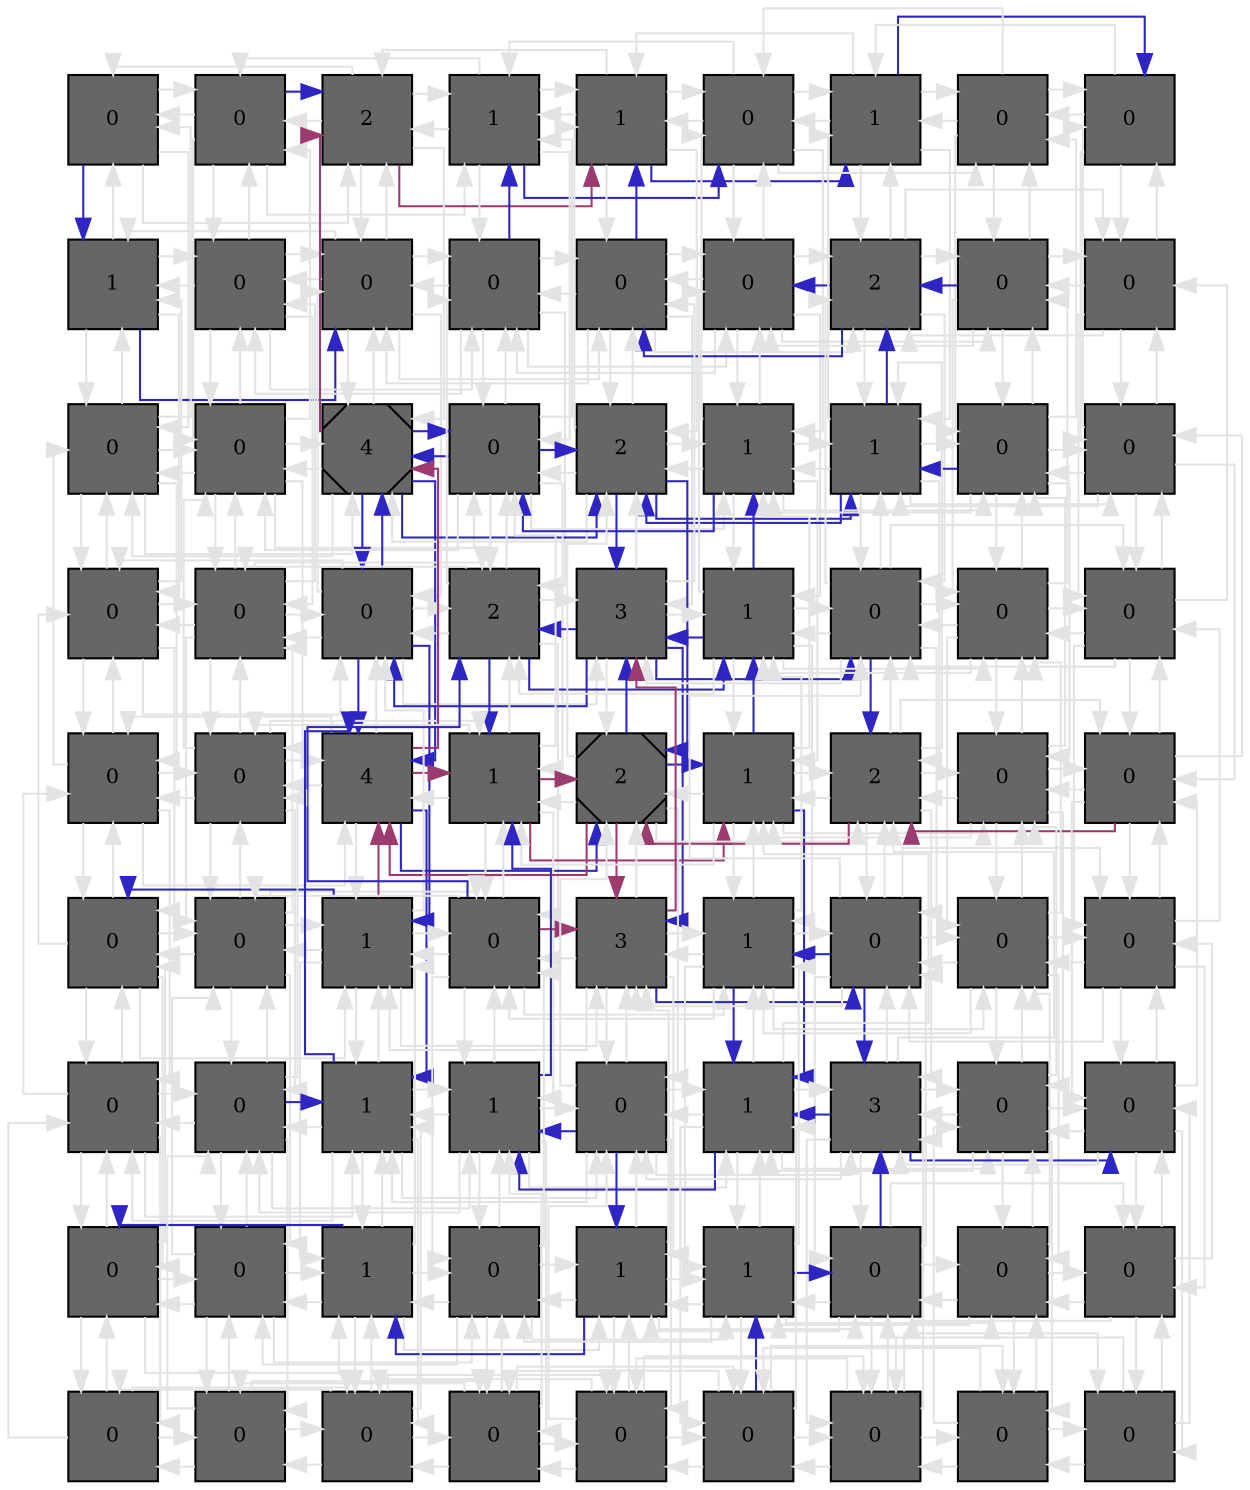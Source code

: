 digraph layout  {
rankdir=TB;
splines=ortho;
node [fixedsize=false, style=filled, width="0.6"];
edge [constraint=false];
0 [fillcolor="#666666", fontsize=10, label=0, shape=square, tooltip="name:  TGFbR ,\nin_degree: 4,\nout_degree: 4"];
1 [fillcolor="#666666", fontsize=10, label=0, shape=square, tooltip="name:  IRAK ,\nin_degree: 5,\nout_degree: 5"];
2 [fillcolor="#666666", fontsize=10, label=2, shape=square, tooltip="name:  TGFb ,\nin_degree: 6,\nout_degree: 6"];
3 [fillcolor="#666666", fontsize=10, label=1, shape=square, tooltip="name:  STAT4 ,\nin_degree: 6,\nout_degree: 6"];
4 [fillcolor="#666666", fontsize=10, label=1, shape=square, tooltip="name:  IFNg ,\nin_degree: 6,\nout_degree: 6"];
5 [fillcolor="#666666", fontsize=10, label=0, shape=square, tooltip="name:  IL12R ,\nin_degree: 6,\nout_degree: 6"];
6 [fillcolor="#666666", fontsize=10, label=1, shape=square, tooltip="name:  Prf1 ,\nin_degree: 6,\nout_degree: 6"];
7 [fillcolor="#666666", fontsize=10, label=0, shape=square, tooltip="name:  IL12 ,\nin_degree: 5,\nout_degree: 5"];
8 [fillcolor="#666666", fontsize=10, label=0, shape=square, tooltip="name:  IFNgR ,\nin_degree: 4,\nout_degree: 4"];
9 [fillcolor="#666666", fontsize=10, label=1, shape=square, tooltip="name:  IL18 ,\nin_degree: 5,\nout_degree: 5"];
10 [fillcolor="#666666", fontsize=10, label=0, shape=square, tooltip="name:  IL18R ,\nin_degree: 6,\nout_degree: 6"];
11 [fillcolor="#666666", fontsize=10, label=0, shape=square, tooltip="name:  SMAD2 ,\nin_degree: 7,\nout_degree: 7"];
12 [fillcolor="#666666", fontsize=10, label=0, shape=square, tooltip="name:  STAT6 ,\nin_degree: 7,\nout_degree: 7"];
13 [fillcolor="#666666", fontsize=10, label=0, shape=square, tooltip="name:  EOMES ,\nin_degree: 7,\nout_degree: 7"];
14 [fillcolor="#666666", fontsize=10, label=0, shape=square, tooltip="name:  IL4R ,\nin_degree: 7,\nout_degree: 7"];
15 [fillcolor="#666666", fontsize=10, label=2, shape=square, tooltip="name:  Gzmb ,\nin_degree: 7,\nout_degree: 7"];
16 [fillcolor="#666666", fontsize=10, label=0, shape=square, tooltip="name:  IL27R ,\nin_degree: 6,\nout_degree: 6"];
17 [fillcolor="#666666", fontsize=10, label=0, shape=square, tooltip="name:  IL27 ,\nin_degree: 5,\nout_degree: 5"];
18 [fillcolor="#666666", fontsize=10, label=0, shape=square, tooltip="name:  SMAD3 ,\nin_degree: 6,\nout_degree: 6"];
19 [fillcolor="#666666", fontsize=10, label=0, shape=square, tooltip="name:  IL10 ,\nin_degree: 7,\nout_degree: 7"];
20 [fillcolor="#666666", fontsize=10, label=4, shape=Msquare, tooltip="name:  Foxp3 ,\nin_degree: 8,\nout_degree: 8"];
21 [fillcolor="#666666", fontsize=10, label=0, shape=square, tooltip="name:  GATA3 ,\nin_degree: 8,\nout_degree: 8"];
22 [fillcolor="#666666", fontsize=10, label=2, shape=square, tooltip="name:  Tbet ,\nin_degree: 8,\nout_degree: 8"];
23 [fillcolor="#666666", fontsize=10, label=1, shape=square, tooltip="name:  SOCS1 ,\nin_degree: 8,\nout_degree: 8"];
24 [fillcolor="#666666", fontsize=10, label=1, shape=square, tooltip="name:  IL4 ,\nin_degree: 8,\nout_degree: 8"];
25 [fillcolor="#666666", fontsize=10, label=0, shape=square, tooltip="name:  STAT1 ,\nin_degree: 7,\nout_degree: 7"];
26 [fillcolor="#666666", fontsize=10, label=0, shape=square, tooltip="name:  JAK1 ,\nin_degree: 6,\nout_degree: 6"];
27 [fillcolor="#666666", fontsize=10, label=0, shape=square, tooltip="name:  IL17 ,\nin_degree: 6,\nout_degree: 6"];
28 [fillcolor="#666666", fontsize=10, label=0, shape=square, tooltip="name:  IL6 ,\nin_degree: 7,\nout_degree: 7"];
29 [fillcolor="#666666", fontsize=10, label=0, shape=square, tooltip="name:  RORgt ,\nin_degree: 8,\nout_degree: 8"];
30 [fillcolor="#666666", fontsize=10, label=2, shape=square, tooltip="name:  HEB ,\nin_degree: 8,\nout_degree: 8"];
31 [fillcolor="#666666", fontsize=10, label=3, shape=square, tooltip="name:  Runx3 ,\nin_degree: 8,\nout_degree: 8"];
32 [fillcolor="#666666", fontsize=10, label=1, shape=square, tooltip="name:  TCF1 ,\nin_degree: 8,\nout_degree: 8"];
33 [fillcolor="#666666", fontsize=10, label=0, shape=square, tooltip="name:  CD4 ,\nin_degree: 8,\nout_degree: 8"];
34 [fillcolor="#666666", fontsize=10, label=0, shape=square, tooltip="name:  IFNbR ,\nin_degree: 7,\nout_degree: 7"];
35 [fillcolor="#666666", fontsize=10, label=0, shape=square, tooltip="name:  IFNb ,\nin_degree: 6,\nout_degree: 6"];
36 [fillcolor="#666666", fontsize=10, label=0, shape=square, tooltip="name:  AKT ,\nin_degree: 6,\nout_degree: 6"];
37 [fillcolor="#666666", fontsize=10, label=0, shape=square, tooltip="name:  IL10R ,\nin_degree: 7,\nout_degree: 7"];
38 [fillcolor="#666666", fontsize=10, label=4, shape=square, tooltip="name:  STAT3 ,\nin_degree: 8,\nout_degree: 8"];
39 [fillcolor="#666666", fontsize=10, label=1, shape=square, tooltip="name:  Runx1 ,\nin_degree: 8,\nout_degree: 8"];
40 [fillcolor="#666666", fontsize=10, label=2, shape=Msquare, tooltip="name:  ThPOK ,\nin_degree: 8,\nout_degree: 8"];
41 [fillcolor="#666666", fontsize=10, label=1, shape=square, tooltip="name:  STAT5 ,\nin_degree: 8,\nout_degree: 8"];
42 [fillcolor="#666666", fontsize=10, label=2, shape=square, tooltip="name:  XBP1 ,\nin_degree: 8,\nout_degree: 8"];
43 [fillcolor="#666666", fontsize=10, label=0, shape=square, tooltip="name:  IL2R ,\nin_degree: 7,\nout_degree: 7"];
44 [fillcolor="#666666", fontsize=10, label=0, shape=square, tooltip="name:  IL21R ,\nin_degree: 6,\nout_degree: 6"];
45 [fillcolor="#666666", fontsize=10, label=0, shape=square, tooltip="name:  TNFa ,\nin_degree: 6,\nout_degree: 6"];
46 [fillcolor="#666666", fontsize=10, label=0, shape=square, tooltip="name:  IL6R ,\nin_degree: 7,\nout_degree: 7"];
47 [fillcolor="#666666", fontsize=10, label=1, shape=square, tooltip="name:  JAK3 ,\nin_degree: 8,\nout_degree: 8"];
48 [fillcolor="#666666", fontsize=10, label=0, shape=square, tooltip="name:  Notch1 ,\nin_degree: 8,\nout_degree: 8"];
49 [fillcolor="#666666", fontsize=10, label=3, shape=square, tooltip="name:  CD8 ,\nin_degree: 8,\nout_degree: 8"];
50 [fillcolor="#666666", fontsize=10, label=1, shape=square, tooltip="name:  Bcl11b ,\nin_degree: 8,\nout_degree: 8"];
51 [fillcolor="#666666", fontsize=10, label=0, shape=square, tooltip="name:  Ebf1 ,\nin_degree: 8,\nout_degree: 8"];
52 [fillcolor="#666666", fontsize=10, label=0, shape=square, tooltip="name:  IL2 ,\nin_degree: 7,\nout_degree: 7"];
53 [fillcolor="#666666", fontsize=10, label=0, shape=square, tooltip="name:  IL21 ,\nin_degree: 6,\nout_degree: 6"];
54 [fillcolor="#666666", fontsize=10, label=0, shape=square, tooltip="name:  TNFR2 ,\nin_degree: 6,\nout_degree: 6"];
55 [fillcolor="#666666", fontsize=10, label=0, shape=square, tooltip="name:  IL23R ,\nin_degree: 7,\nout_degree: 7"];
56 [fillcolor="#666666", fontsize=10, label=1, shape=square, tooltip="name:  FR4 ,\nin_degree: 8,\nout_degree: 8"];
57 [fillcolor="#666666", fontsize=10, label=1, shape=square, tooltip="name:  Bcl2 ,\nin_degree: 8,\nout_degree: 8"];
58 [fillcolor="#666666", fontsize=10, label=0, shape=square, tooltip="name:  TCR ,\nin_degree: 8,\nout_degree: 8"];
59 [fillcolor="#666666", fontsize=10, label=1, shape=square, tooltip="name:  Pax5 ,\nin_degree: 8,\nout_degree: 8"];
60 [fillcolor="#666666", fontsize=10, label=3, shape=square, tooltip="name:  Blimp1 ,\nin_degree: 8,\nout_degree: 8"];
61 [fillcolor="#666666", fontsize=10, label=0, shape=square, tooltip="name:  Bach2 ,\nin_degree: 7,\nout_degree: 7"];
62 [fillcolor="#666666", fontsize=10, label=0, shape=square, tooltip="name:  Bcl6 ,\nin_degree: 6,\nout_degree: 6"];
63 [fillcolor="#666666", fontsize=10, label=0, shape=square, tooltip="name:  Ikaros ,\nin_degree: 5,\nout_degree: 5"];
64 [fillcolor="#666666", fontsize=10, label=0, shape=square, tooltip="name:  IL7 ,\nin_degree: 6,\nout_degree: 6"];
65 [fillcolor="#666666", fontsize=10, label=1, shape=square, tooltip="name:  IL7R ,\nin_degree: 7,\nout_degree: 7"];
66 [fillcolor="#666666", fontsize=10, label=0, shape=square, tooltip="name:  Dll1 ,\nin_degree: 7,\nout_degree: 7"];
67 [fillcolor="#666666", fontsize=10, label=1, shape=square, tooltip="name:  PU1 ,\nin_degree: 7,\nout_degree: 7"];
68 [fillcolor="#666666", fontsize=10, label=1, shape=square, tooltip="name:  CD19 ,\nin_degree: 7,\nout_degree: 7"];
69 [fillcolor="#666666", fontsize=10, label=0, shape=square, tooltip="name:  Irf4 ,\nin_degree: 7,\nout_degree: 7"];
70 [fillcolor="#666666", fontsize=10, label=0, shape=square, tooltip="name:  Helios ,\nin_degree: 6,\nout_degree: 6"];
71 [fillcolor="#666666", fontsize=10, label=0, shape=square, tooltip="name:  NFkB ,\nin_degree: 5,\nout_degree: 5"];
72 [fillcolor="#666666", fontsize=10, label=0, shape=square, tooltip="name:  Gfi1 ,\nin_degree: 4,\nout_degree: 4"];
73 [fillcolor="#666666", fontsize=10, label=0, shape=square, tooltip="name:  IL23 ,\nin_degree: 5,\nout_degree: 5"];
74 [fillcolor="#666666", fontsize=10, label=0, shape=square, tooltip="name:  B9 ,\nin_degree: 6,\nout_degree: 6"];
75 [fillcolor="#666666", fontsize=10, label=0, shape=square, tooltip="name:  Hoxa9 ,\nin_degree: 6,\nout_degree: 6"];
76 [fillcolor="#666666", fontsize=10, label=0, shape=square, tooltip="name:  NFAT ,\nin_degree: 6,\nout_degree: 6"];
77 [fillcolor="#666666", fontsize=10, label=0, shape=square, tooltip="name:  Flt3 ,\nin_degree: 6,\nout_degree: 6"];
78 [fillcolor="#666666", fontsize=10, label=0, shape=square, tooltip="name:  Flt3L ,\nin_degree: 6,\nout_degree: 6"];
79 [fillcolor="#666666", fontsize=10, label=0, shape=square, tooltip="name:  ERK ,\nin_degree: 5,\nout_degree: 5"];
80 [fillcolor="#666666", fontsize=10, label=0, shape=square, tooltip="name:  BCR ,\nin_degree: 4,\nout_degree: 4"];
0 -> 1  [color=grey89, style="penwidth(0.1)", tooltip=" ", weight=1];
0 -> 9  [color="#2E26C3", style="penwidth(0.1)", tooltip="0( TGFbR ) to 11( SMAD2 )", weight=1];
0 -> 18  [color=grey89, style="penwidth(0.1)", tooltip=" ", weight=1];
0 -> 2  [color=grey89, style="penwidth(0.1)", tooltip=" ", weight=1];
1 -> 0  [color=grey89, style="penwidth(0.1)", tooltip=" ", weight=1];
1 -> 2  [color="#2E26C3", style="penwidth(0.1)", tooltip="1( IRAK ) to 4( IFNg )", weight=1];
1 -> 10  [color=grey89, style="penwidth(0.1)", tooltip=" ", weight=1];
1 -> 19  [color=grey89, style="penwidth(0.1)", tooltip=" ", weight=1];
1 -> 3  [color=grey89, style="penwidth(0.1)", tooltip=" ", weight=1];
2 -> 1  [color=grey89, style="penwidth(0.1)", tooltip=" ", weight=1];
2 -> 3  [color=grey89, style="penwidth(0.1)", tooltip=" ", weight=1];
2 -> 11  [color=grey89, style="penwidth(0.1)", tooltip=" ", weight=1];
2 -> 20  [color=grey89, style="penwidth(0.1)", tooltip=" ", weight=1];
2 -> 4  [color="#9C3B70", style="penwidth(0.1)", tooltip="38( STAT3 ) to 4( IFNg )", weight=1];
2 -> 0  [color=grey89, style="penwidth(0.1)", tooltip=" ", weight=1];
3 -> 2  [color=grey89, style="penwidth(0.1)", tooltip=" ", weight=1];
3 -> 4  [color=grey89, style="penwidth(0.1)", tooltip=" ", weight=1];
3 -> 12  [color=grey89, style="penwidth(0.1)", tooltip=" ", weight=1];
3 -> 21  [color=grey89, style="penwidth(0.1)", tooltip=" ", weight=1];
3 -> 5  [color="#2E26C3", style="penwidth(0.1)", tooltip="12( STAT6 ) to 5( IL12R )", weight=1];
3 -> 1  [color=grey89, style="penwidth(0.1)", tooltip=" ", weight=1];
4 -> 3  [color=grey89, style="penwidth(0.1)", tooltip=" ", weight=1];
4 -> 5  [color=grey89, style="penwidth(0.1)", tooltip=" ", weight=1];
4 -> 13  [color=grey89, style="penwidth(0.1)", tooltip=" ", weight=1];
4 -> 22  [color=grey89, style="penwidth(0.1)", tooltip=" ", weight=1];
4 -> 6  [color="#2E26C3", style="penwidth(0.1)", tooltip="4( IFNg ) to 8( IFNgR )", weight=1];
4 -> 2  [color=grey89, style="penwidth(0.1)", tooltip=" ", weight=1];
5 -> 4  [color=grey89, style="penwidth(0.1)", tooltip=" ", weight=1];
5 -> 6  [color=grey89, style="penwidth(0.1)", tooltip=" ", weight=1];
5 -> 14  [color=grey89, style="penwidth(0.1)", tooltip=" ", weight=1];
5 -> 23  [color=grey89, style="penwidth(0.1)", tooltip=" ", weight=1];
5 -> 7  [color=grey89, style="penwidth(0.1)", tooltip=" ", weight=1];
5 -> 3  [color=grey89, style="penwidth(0.1)", tooltip=" ", weight=1];
6 -> 5  [color=grey89, style="penwidth(0.1)", tooltip=" ", weight=1];
6 -> 7  [color=grey89, style="penwidth(0.1)", tooltip=" ", weight=1];
6 -> 15  [color=grey89, style="penwidth(0.1)", tooltip=" ", weight=1];
6 -> 24  [color=grey89, style="penwidth(0.1)", tooltip=" ", weight=1];
6 -> 8  [color="#2E26C3", style="penwidth(0.1)", tooltip="4( IFNg ) to 8( IFNgR )", weight=1];
6 -> 4  [color=grey89, style="penwidth(0.1)", tooltip=" ", weight=1];
7 -> 6  [color=grey89, style="penwidth(0.1)", tooltip=" ", weight=1];
7 -> 8  [color=grey89, style="penwidth(0.1)", tooltip=" ", weight=1];
7 -> 16  [color=grey89, style="penwidth(0.1)", tooltip=" ", weight=1];
7 -> 25  [color=grey89, style="penwidth(0.1)", tooltip=" ", weight=1];
7 -> 5  [color=grey89, style="penwidth(0.1)", tooltip=" ", weight=1];
8 -> 7  [color=grey89, style="penwidth(0.1)", tooltip=" ", weight=1];
8 -> 17  [color=grey89, style="penwidth(0.1)", tooltip=" ", weight=1];
8 -> 26  [color=grey89, style="penwidth(0.1)", tooltip=" ", weight=1];
8 -> 6  [color=grey89, style="penwidth(0.1)", tooltip=" ", weight=1];
9 -> 0  [color=grey89, style="penwidth(0.1)", tooltip=" ", weight=1];
9 -> 10  [color=grey89, style="penwidth(0.1)", tooltip=" ", weight=1];
9 -> 18  [color=grey89, style="penwidth(0.1)", tooltip=" ", weight=1];
9 -> 27  [color=grey89, style="penwidth(0.1)", tooltip=" ", weight=1];
9 -> 11  [color="#2E26C3", style="penwidth(0.1)", tooltip="0( TGFbR ) to 11( SMAD2 )", weight=1];
10 -> 1  [color=grey89, style="penwidth(0.1)", tooltip=" ", weight=1];
10 -> 9  [color=grey89, style="penwidth(0.1)", tooltip=" ", weight=1];
10 -> 11  [color=grey89, style="penwidth(0.1)", tooltip=" ", weight=1];
10 -> 19  [color=grey89, style="penwidth(0.1)", tooltip=" ", weight=1];
10 -> 28  [color=grey89, style="penwidth(0.1)", tooltip=" ", weight=1];
10 -> 12  [color=grey89, style="penwidth(0.1)", tooltip=" ", weight=1];
11 -> 2  [color=grey89, style="penwidth(0.1)", tooltip=" ", weight=1];
11 -> 10  [color=grey89, style="penwidth(0.1)", tooltip=" ", weight=1];
11 -> 12  [color=grey89, style="penwidth(0.1)", tooltip=" ", weight=1];
11 -> 20  [color=grey89, style="penwidth(0.1)", tooltip=" ", weight=1];
11 -> 29  [color=grey89, style="penwidth(0.1)", tooltip=" ", weight=1];
11 -> 13  [color=grey89, style="penwidth(0.1)", tooltip=" ", weight=1];
11 -> 9  [color=grey89, style="penwidth(0.1)", tooltip=" ", weight=1];
12 -> 3  [color="#2E26C3", style="penwidth(0.1)", tooltip="12( STAT6 ) to 5( IL12R )", weight=1];
12 -> 11  [color=grey89, style="penwidth(0.1)", tooltip=" ", weight=1];
12 -> 13  [color=grey89, style="penwidth(0.1)", tooltip=" ", weight=1];
12 -> 21  [color=grey89, style="penwidth(0.1)", tooltip=" ", weight=1];
12 -> 30  [color=grey89, style="penwidth(0.1)", tooltip=" ", weight=1];
12 -> 14  [color=grey89, style="penwidth(0.1)", tooltip=" ", weight=1];
12 -> 10  [color=grey89, style="penwidth(0.1)", tooltip=" ", weight=1];
13 -> 4  [color="#2E26C3", style="penwidth(0.1)", tooltip="13( EOMES ) to 6( Prf1 )", weight=1];
13 -> 12  [color=grey89, style="penwidth(0.1)", tooltip=" ", weight=1];
13 -> 14  [color=grey89, style="penwidth(0.1)", tooltip=" ", weight=1];
13 -> 22  [color=grey89, style="penwidth(0.1)", tooltip=" ", weight=1];
13 -> 31  [color=grey89, style="penwidth(0.1)", tooltip=" ", weight=1];
13 -> 15  [color=grey89, style="penwidth(0.1)", tooltip=" ", weight=1];
13 -> 11  [color=grey89, style="penwidth(0.1)", tooltip=" ", weight=1];
14 -> 5  [color=grey89, style="penwidth(0.1)", tooltip=" ", weight=1];
14 -> 13  [color=grey89, style="penwidth(0.1)", tooltip=" ", weight=1];
14 -> 15  [color=grey89, style="penwidth(0.1)", tooltip=" ", weight=1];
14 -> 23  [color=grey89, style="penwidth(0.1)", tooltip=" ", weight=1];
14 -> 32  [color=grey89, style="penwidth(0.1)", tooltip=" ", weight=1];
14 -> 16  [color=grey89, style="penwidth(0.1)", tooltip=" ", weight=1];
14 -> 12  [color=grey89, style="penwidth(0.1)", tooltip=" ", weight=1];
15 -> 6  [color=grey89, style="penwidth(0.1)", tooltip=" ", weight=1];
15 -> 14  [color="#2E26C3", style="penwidth(0.1)", tooltip="24( IL4 ) to 14( IL4R )", weight=1];
15 -> 16  [color=grey89, style="penwidth(0.1)", tooltip=" ", weight=1];
15 -> 24  [color=grey89, style="penwidth(0.1)", tooltip=" ", weight=1];
15 -> 33  [color=grey89, style="penwidth(0.1)", tooltip=" ", weight=1];
15 -> 17  [color=grey89, style="penwidth(0.1)", tooltip=" ", weight=1];
15 -> 13  [color="#2E26C3", style="penwidth(0.1)", tooltip="16( IL27R ) to 13( EOMES )", weight=1];
16 -> 7  [color=grey89, style="penwidth(0.1)", tooltip=" ", weight=1];
16 -> 15  [color="#2E26C3", style="penwidth(0.1)", tooltip="16( IL27R ) to 13( EOMES )", weight=1];
16 -> 17  [color=grey89, style="penwidth(0.1)", tooltip=" ", weight=1];
16 -> 25  [color=grey89, style="penwidth(0.1)", tooltip=" ", weight=1];
16 -> 34  [color=grey89, style="penwidth(0.1)", tooltip=" ", weight=1];
16 -> 14  [color=grey89, style="penwidth(0.1)", tooltip=" ", weight=1];
17 -> 8  [color=grey89, style="penwidth(0.1)", tooltip=" ", weight=1];
17 -> 16  [color=grey89, style="penwidth(0.1)", tooltip=" ", weight=1];
17 -> 26  [color=grey89, style="penwidth(0.1)", tooltip=" ", weight=1];
17 -> 35  [color=grey89, style="penwidth(0.1)", tooltip=" ", weight=1];
17 -> 15  [color=grey89, style="penwidth(0.1)", tooltip=" ", weight=1];
18 -> 9  [color=grey89, style="penwidth(0.1)", tooltip=" ", weight=1];
18 -> 19  [color=grey89, style="penwidth(0.1)", tooltip=" ", weight=1];
18 -> 27  [color=grey89, style="penwidth(0.1)", tooltip=" ", weight=1];
18 -> 36  [color=grey89, style="penwidth(0.1)", tooltip=" ", weight=1];
18 -> 0  [color=grey89, style="penwidth(0.1)", tooltip=" ", weight=1];
18 -> 20  [color=grey89, style="penwidth(0.1)", tooltip=" ", weight=1];
19 -> 10  [color=grey89, style="penwidth(0.1)", tooltip=" ", weight=1];
19 -> 18  [color=grey89, style="penwidth(0.1)", tooltip=" ", weight=1];
19 -> 20  [color=grey89, style="penwidth(0.1)", tooltip=" ", weight=1];
19 -> 28  [color=grey89, style="penwidth(0.1)", tooltip=" ", weight=1];
19 -> 37  [color=grey89, style="penwidth(0.1)", tooltip=" ", weight=1];
19 -> 1  [color=grey89, style="penwidth(0.1)", tooltip=" ", weight=1];
19 -> 21  [color=grey89, style="penwidth(0.1)", tooltip=" ", weight=1];
20 -> 11  [color=grey89, style="penwidth(0.1)", tooltip=" ", weight=1];
20 -> 19  [color=grey89, style="penwidth(0.1)", tooltip=" ", weight=1];
20 -> 21  [color="#2E26C3", style="penwidth(0.1)", tooltip="29( RORgt ) to 21( GATA3 )", weight=1];
20 -> 29  [color="#2E26C3", style="penwidth(0.1)", tooltip="21( GATA3 ) to 29( RORgt )", weight=1];
20 -> 38  [color="#2E26C3", style="penwidth(0.1)", tooltip="20( Foxp3 ) to 40( ThPOK )", weight=1];
20 -> 2  [color="#9C3B70", style="penwidth(0.1)", tooltip="38( STAT3 ) to 4( IFNg )", weight=1];
20 -> 22  [color="#2E26C3", style="penwidth(0.1)", tooltip="29( RORgt ) to 22( Tbet )", weight=1];
20 -> 18  [color=grey89, style="penwidth(0.1)", tooltip=" ", weight=1];
21 -> 12  [color=grey89, style="penwidth(0.1)", tooltip=" ", weight=1];
21 -> 20  [color="#2E26C3", style="penwidth(0.1)", tooltip="21( GATA3 ) to 29( RORgt )", weight=1];
21 -> 22  [color="#2E26C3", style="penwidth(0.1)", tooltip="21( GATA3 ) to 40( ThPOK )", weight=1];
21 -> 30  [color=grey89, style="penwidth(0.1)", tooltip=" ", weight=1];
21 -> 39  [color=grey89, style="penwidth(0.1)", tooltip=" ", weight=1];
21 -> 3  [color=grey89, style="penwidth(0.1)", tooltip=" ", weight=1];
21 -> 23  [color=grey89, style="penwidth(0.1)", tooltip=" ", weight=1];
21 -> 19  [color=grey89, style="penwidth(0.1)", tooltip=" ", weight=1];
22 -> 13  [color=grey89, style="penwidth(0.1)", tooltip=" ", weight=1];
22 -> 21  [color=grey89, style="penwidth(0.1)", tooltip=" ", weight=1];
22 -> 23  [color=grey89, style="penwidth(0.1)", tooltip=" ", weight=1];
22 -> 31  [color="#2E26C3", style="penwidth(0.1)", tooltip="22( Tbet ) to 29( RORgt )", weight=1];
22 -> 40  [color="#2E26C3", style="penwidth(0.1)", tooltip="21( GATA3 ) to 40( ThPOK )", weight=1];
22 -> 4  [color=grey89, style="penwidth(0.1)", tooltip=" ", weight=1];
22 -> 24  [color="#2E26C3", style="penwidth(0.1)", tooltip="21( GATA3 ) to 24( IL4 )", weight=1];
22 -> 20  [color=grey89, style="penwidth(0.1)", tooltip=" ", weight=1];
23 -> 14  [color=grey89, style="penwidth(0.1)", tooltip=" ", weight=1];
23 -> 22  [color=grey89, style="penwidth(0.1)", tooltip=" ", weight=1];
23 -> 24  [color=grey89, style="penwidth(0.1)", tooltip=" ", weight=1];
23 -> 32  [color=grey89, style="penwidth(0.1)", tooltip=" ", weight=1];
23 -> 41  [color=grey89, style="penwidth(0.1)", tooltip=" ", weight=1];
23 -> 5  [color=grey89, style="penwidth(0.1)", tooltip=" ", weight=1];
23 -> 25  [color=grey89, style="penwidth(0.1)", tooltip=" ", weight=1];
23 -> 21  [color="#2E26C3", style="penwidth(0.1)", tooltip="32( TCF1 ) to 21( GATA3 )", weight=1];
24 -> 15  [color="#2E26C3", style="penwidth(0.1)", tooltip="24( IL4 ) to 14( IL4R )", weight=1];
24 -> 23  [color=grey89, style="penwidth(0.1)", tooltip=" ", weight=1];
24 -> 25  [color=grey89, style="penwidth(0.1)", tooltip=" ", weight=1];
24 -> 33  [color=grey89, style="penwidth(0.1)", tooltip=" ", weight=1];
24 -> 42  [color=grey89, style="penwidth(0.1)", tooltip=" ", weight=1];
24 -> 6  [color=grey89, style="penwidth(0.1)", tooltip=" ", weight=1];
24 -> 26  [color=grey89, style="penwidth(0.1)", tooltip=" ", weight=1];
24 -> 22  [color="#2E26C3", style="penwidth(0.1)", tooltip="25( STAT1 ) to 22( Tbet )", weight=1];
25 -> 16  [color=grey89, style="penwidth(0.1)", tooltip=" ", weight=1];
25 -> 24  [color="#2E26C3", style="penwidth(0.1)", tooltip="25( STAT1 ) to 22( Tbet )", weight=1];
25 -> 26  [color=grey89, style="penwidth(0.1)", tooltip=" ", weight=1];
25 -> 34  [color=grey89, style="penwidth(0.1)", tooltip=" ", weight=1];
25 -> 43  [color=grey89, style="penwidth(0.1)", tooltip=" ", weight=1];
25 -> 7  [color=grey89, style="penwidth(0.1)", tooltip=" ", weight=1];
25 -> 23  [color=grey89, style="penwidth(0.1)", tooltip=" ", weight=1];
26 -> 17  [color=grey89, style="penwidth(0.1)", tooltip=" ", weight=1];
26 -> 25  [color=grey89, style="penwidth(0.1)", tooltip=" ", weight=1];
26 -> 35  [color=grey89, style="penwidth(0.1)", tooltip=" ", weight=1];
26 -> 44  [color=grey89, style="penwidth(0.1)", tooltip=" ", weight=1];
26 -> 8  [color=grey89, style="penwidth(0.1)", tooltip=" ", weight=1];
26 -> 24  [color=grey89, style="penwidth(0.1)", tooltip=" ", weight=1];
27 -> 18  [color=grey89, style="penwidth(0.1)", tooltip=" ", weight=1];
27 -> 28  [color=grey89, style="penwidth(0.1)", tooltip=" ", weight=1];
27 -> 36  [color=grey89, style="penwidth(0.1)", tooltip=" ", weight=1];
27 -> 45  [color=grey89, style="penwidth(0.1)", tooltip=" ", weight=1];
27 -> 9  [color=grey89, style="penwidth(0.1)", tooltip=" ", weight=1];
27 -> 29  [color=grey89, style="penwidth(0.1)", tooltip=" ", weight=1];
28 -> 19  [color=grey89, style="penwidth(0.1)", tooltip=" ", weight=1];
28 -> 27  [color=grey89, style="penwidth(0.1)", tooltip=" ", weight=1];
28 -> 29  [color=grey89, style="penwidth(0.1)", tooltip=" ", weight=1];
28 -> 37  [color=grey89, style="penwidth(0.1)", tooltip=" ", weight=1];
28 -> 46  [color=grey89, style="penwidth(0.1)", tooltip=" ", weight=1];
28 -> 10  [color=grey89, style="penwidth(0.1)", tooltip=" ", weight=1];
28 -> 30  [color=grey89, style="penwidth(0.1)", tooltip=" ", weight=1];
29 -> 20  [color="#2E26C3", style="penwidth(0.1)", tooltip="29( RORgt ) to 22( Tbet )", weight=1];
29 -> 28  [color=grey89, style="penwidth(0.1)", tooltip=" ", weight=1];
29 -> 30  [color=grey89, style="penwidth(0.1)", tooltip=" ", weight=1];
29 -> 38  [color="#2E26C3", style="penwidth(0.1)", tooltip="29( RORgt ) to 40( ThPOK )", weight=1];
29 -> 47  [color="#2E26C3", style="penwidth(0.1)", tooltip="29( RORgt ) to 45( TNFa )", weight=1];
29 -> 11  [color=grey89, style="penwidth(0.1)", tooltip=" ", weight=1];
29 -> 31  [color=grey89, style="penwidth(0.1)", tooltip=" ", weight=1];
29 -> 27  [color=grey89, style="penwidth(0.1)", tooltip=" ", weight=1];
30 -> 21  [color=grey89, style="penwidth(0.1)", tooltip=" ", weight=1];
30 -> 29  [color=grey89, style="penwidth(0.1)", tooltip=" ", weight=1];
30 -> 31  [color=grey89, style="penwidth(0.1)", tooltip=" ", weight=1];
30 -> 39  [color="#2E26C3", style="penwidth(0.1)", tooltip="31( Runx3 ) to 39( Runx1 )", weight=1];
30 -> 48  [color=grey89, style="penwidth(0.1)", tooltip=" ", weight=1];
30 -> 12  [color=grey89, style="penwidth(0.1)", tooltip=" ", weight=1];
30 -> 32  [color="#2E26C3", style="penwidth(0.1)", tooltip="48( Notch1 ) to 32( TCF1 )", weight=1];
30 -> 28  [color=grey89, style="penwidth(0.1)", tooltip=" ", weight=1];
31 -> 22  [color=grey89, style="penwidth(0.1)", tooltip=" ", weight=1];
31 -> 30  [color="#2E26C3", style="penwidth(0.1)", tooltip="31( Runx3 ) to 39( Runx1 )", weight=1];
31 -> 32  [color=grey89, style="penwidth(0.1)", tooltip=" ", weight=1];
31 -> 40  [color=grey89, style="penwidth(0.1)", tooltip=" ", weight=1];
31 -> 49  [color="#2E26C3", style="penwidth(0.1)", tooltip="31( Runx3 ) to 51( Ebf1 )", weight=1];
31 -> 13  [color=grey89, style="penwidth(0.1)", tooltip=" ", weight=1];
31 -> 33  [color="#2E26C3", style="penwidth(0.1)", tooltip="40( ThPOK ) to 33( CD4 )", weight=1];
31 -> 29  [color="#2E26C3", style="penwidth(0.1)", tooltip="22( Tbet ) to 29( RORgt )", weight=1];
32 -> 23  [color="#2E26C3", style="penwidth(0.1)", tooltip="32( TCF1 ) to 21( GATA3 )", weight=1];
32 -> 31  [color="#2E26C3", style="penwidth(0.1)", tooltip="41( STAT5 ) to 31( Runx3 )", weight=1];
32 -> 33  [color=grey89, style="penwidth(0.1)", tooltip=" ", weight=1];
32 -> 41  [color=grey89, style="penwidth(0.1)", tooltip=" ", weight=1];
32 -> 50  [color=grey89, style="penwidth(0.1)", tooltip=" ", weight=1];
32 -> 14  [color=grey89, style="penwidth(0.1)", tooltip=" ", weight=1];
32 -> 34  [color=grey89, style="penwidth(0.1)", tooltip=" ", weight=1];
32 -> 30  [color=grey89, style="penwidth(0.1)", tooltip=" ", weight=1];
33 -> 24  [color=grey89, style="penwidth(0.1)", tooltip=" ", weight=1];
33 -> 32  [color=grey89, style="penwidth(0.1)", tooltip=" ", weight=1];
33 -> 34  [color=grey89, style="penwidth(0.1)", tooltip=" ", weight=1];
33 -> 42  [color="#2E26C3", style="penwidth(0.1)", tooltip="33( CD4 ) to 40( ThPOK )", weight=1];
33 -> 51  [color=grey89, style="penwidth(0.1)", tooltip=" ", weight=1];
33 -> 15  [color=grey89, style="penwidth(0.1)", tooltip=" ", weight=1];
33 -> 35  [color=grey89, style="penwidth(0.1)", tooltip=" ", weight=1];
33 -> 31  [color=grey89, style="penwidth(0.1)", tooltip=" ", weight=1];
34 -> 25  [color=grey89, style="penwidth(0.1)", tooltip=" ", weight=1];
34 -> 33  [color=grey89, style="penwidth(0.1)", tooltip=" ", weight=1];
34 -> 35  [color=grey89, style="penwidth(0.1)", tooltip=" ", weight=1];
34 -> 43  [color=grey89, style="penwidth(0.1)", tooltip=" ", weight=1];
34 -> 52  [color=grey89, style="penwidth(0.1)", tooltip=" ", weight=1];
34 -> 16  [color=grey89, style="penwidth(0.1)", tooltip=" ", weight=1];
34 -> 32  [color=grey89, style="penwidth(0.1)", tooltip=" ", weight=1];
35 -> 26  [color=grey89, style="penwidth(0.1)", tooltip=" ", weight=1];
35 -> 34  [color=grey89, style="penwidth(0.1)", tooltip=" ", weight=1];
35 -> 44  [color=grey89, style="penwidth(0.1)", tooltip=" ", weight=1];
35 -> 53  [color=grey89, style="penwidth(0.1)", tooltip=" ", weight=1];
35 -> 17  [color=grey89, style="penwidth(0.1)", tooltip=" ", weight=1];
35 -> 33  [color=grey89, style="penwidth(0.1)", tooltip=" ", weight=1];
36 -> 27  [color=grey89, style="penwidth(0.1)", tooltip=" ", weight=1];
36 -> 37  [color=grey89, style="penwidth(0.1)", tooltip=" ", weight=1];
36 -> 45  [color=grey89, style="penwidth(0.1)", tooltip=" ", weight=1];
36 -> 54  [color=grey89, style="penwidth(0.1)", tooltip=" ", weight=1];
36 -> 18  [color=grey89, style="penwidth(0.1)", tooltip=" ", weight=1];
36 -> 38  [color=grey89, style="penwidth(0.1)", tooltip=" ", weight=1];
37 -> 28  [color=grey89, style="penwidth(0.1)", tooltip=" ", weight=1];
37 -> 36  [color=grey89, style="penwidth(0.1)", tooltip=" ", weight=1];
37 -> 38  [color=grey89, style="penwidth(0.1)", tooltip=" ", weight=1];
37 -> 46  [color=grey89, style="penwidth(0.1)", tooltip=" ", weight=1];
37 -> 55  [color=grey89, style="penwidth(0.1)", tooltip=" ", weight=1];
37 -> 19  [color=grey89, style="penwidth(0.1)", tooltip=" ", weight=1];
37 -> 39  [color=grey89, style="penwidth(0.1)", tooltip=" ", weight=1];
38 -> 29  [color=grey89, style="penwidth(0.1)", tooltip=" ", weight=1];
38 -> 37  [color=grey89, style="penwidth(0.1)", tooltip=" ", weight=1];
38 -> 39  [color="#9C3B70", style="penwidth(0.1)", tooltip="47( JAK3 ) to 41( STAT5 )", weight=1];
38 -> 47  [color=grey89, style="penwidth(0.1)", tooltip=" ", weight=1];
38 -> 56  [color="#2E26C3", style="penwidth(0.1)", tooltip="20( Foxp3 ) to 56( FR4 )", weight=1];
38 -> 20  [color="#9C3B70", style="penwidth(0.1)", tooltip="38( STAT3 ) to 4( IFNg )", weight=1];
38 -> 40  [color="#2E26C3", style="penwidth(0.1)", tooltip="29( RORgt ) to 40( ThPOK )", weight=1];
38 -> 36  [color=grey89, style="penwidth(0.1)", tooltip=" ", weight=1];
39 -> 30  [color=grey89, style="penwidth(0.1)", tooltip=" ", weight=1];
39 -> 38  [color=grey89, style="penwidth(0.1)", tooltip=" ", weight=1];
39 -> 40  [color="#9C3B70", style="penwidth(0.1)", tooltip="39( Runx1 ) to 51( Ebf1 )", weight=1];
39 -> 48  [color=grey89, style="penwidth(0.1)", tooltip=" ", weight=1];
39 -> 57  [color=grey89, style="penwidth(0.1)", tooltip=" ", weight=1];
39 -> 21  [color=grey89, style="penwidth(0.1)", tooltip=" ", weight=1];
39 -> 41  [color="#9C3B70", style="penwidth(0.1)", tooltip="47( JAK3 ) to 41( STAT5 )", weight=1];
39 -> 37  [color=grey89, style="penwidth(0.1)", tooltip=" ", weight=1];
40 -> 31  [color="#2E26C3", style="penwidth(0.1)", tooltip="40( ThPOK ) to 33( CD4 )", weight=1];
40 -> 39  [color=grey89, style="penwidth(0.1)", tooltip=" ", weight=1];
40 -> 41  [color="#2E26C3", style="penwidth(0.1)", tooltip="40( ThPOK ) to 59( Pax5 )", weight=1];
40 -> 49  [color="#9C3B70", style="penwidth(0.1)", tooltip="39( Runx1 ) to 51( Ebf1 )", weight=1];
40 -> 58  [color=grey89, style="penwidth(0.1)", tooltip=" ", weight=1];
40 -> 22  [color=grey89, style="penwidth(0.1)", tooltip=" ", weight=1];
40 -> 42  [color=grey89, style="penwidth(0.1)", tooltip=" ", weight=1];
40 -> 38  [color="#9C3B70", style="penwidth(0.1)", tooltip="44( IL21R ) to 38( STAT3 )", weight=1];
41 -> 32  [color="#2E26C3", style="penwidth(0.1)", tooltip="41( STAT5 ) to 31( Runx3 )", weight=1];
41 -> 40  [color=grey89, style="penwidth(0.1)", tooltip=" ", weight=1];
41 -> 42  [color=grey89, style="penwidth(0.1)", tooltip=" ", weight=1];
41 -> 50  [color=grey89, style="penwidth(0.1)", tooltip=" ", weight=1];
41 -> 59  [color="#2E26C3", style="penwidth(0.1)", tooltip="40( ThPOK ) to 59( Pax5 )", weight=1];
41 -> 23  [color=grey89, style="penwidth(0.1)", tooltip=" ", weight=1];
41 -> 43  [color=grey89, style="penwidth(0.1)", tooltip=" ", weight=1];
41 -> 39  [color=grey89, style="penwidth(0.1)", tooltip=" ", weight=1];
42 -> 33  [color=grey89, style="penwidth(0.1)", tooltip=" ", weight=1];
42 -> 41  [color=grey89, style="penwidth(0.1)", tooltip=" ", weight=1];
42 -> 43  [color=grey89, style="penwidth(0.1)", tooltip=" ", weight=1];
42 -> 51  [color=grey89, style="penwidth(0.1)", tooltip=" ", weight=1];
42 -> 60  [color=grey89, style="penwidth(0.1)", tooltip=" ", weight=1];
42 -> 24  [color=grey89, style="penwidth(0.1)", tooltip=" ", weight=1];
42 -> 44  [color=grey89, style="penwidth(0.1)", tooltip=" ", weight=1];
42 -> 40  [color="#9C3B70", style="penwidth(0.1)", tooltip="44( IL21R ) to 38( STAT3 )", weight=1];
43 -> 34  [color=grey89, style="penwidth(0.1)", tooltip=" ", weight=1];
43 -> 42  [color=grey89, style="penwidth(0.1)", tooltip=" ", weight=1];
43 -> 44  [color=grey89, style="penwidth(0.1)", tooltip=" ", weight=1];
43 -> 52  [color=grey89, style="penwidth(0.1)", tooltip=" ", weight=1];
43 -> 61  [color=grey89, style="penwidth(0.1)", tooltip=" ", weight=1];
43 -> 25  [color=grey89, style="penwidth(0.1)", tooltip=" ", weight=1];
43 -> 41  [color=grey89, style="penwidth(0.1)", tooltip=" ", weight=1];
44 -> 35  [color=grey89, style="penwidth(0.1)", tooltip=" ", weight=1];
44 -> 43  [color=grey89, style="penwidth(0.1)", tooltip=" ", weight=1];
44 -> 53  [color=grey89, style="penwidth(0.1)", tooltip=" ", weight=1];
44 -> 62  [color=grey89, style="penwidth(0.1)", tooltip=" ", weight=1];
44 -> 26  [color=grey89, style="penwidth(0.1)", tooltip=" ", weight=1];
44 -> 42  [color="#9C3B70", style="penwidth(0.1)", tooltip="44( IL21R ) to 38( STAT3 )", weight=1];
45 -> 36  [color=grey89, style="penwidth(0.1)", tooltip=" ", weight=1];
45 -> 46  [color=grey89, style="penwidth(0.1)", tooltip=" ", weight=1];
45 -> 54  [color=grey89, style="penwidth(0.1)", tooltip=" ", weight=1];
45 -> 63  [color=grey89, style="penwidth(0.1)", tooltip=" ", weight=1];
45 -> 27  [color=grey89, style="penwidth(0.1)", tooltip=" ", weight=1];
45 -> 47  [color=grey89, style="penwidth(0.1)", tooltip=" ", weight=1];
46 -> 37  [color=grey89, style="penwidth(0.1)", tooltip=" ", weight=1];
46 -> 45  [color=grey89, style="penwidth(0.1)", tooltip=" ", weight=1];
46 -> 47  [color=grey89, style="penwidth(0.1)", tooltip=" ", weight=1];
46 -> 55  [color=grey89, style="penwidth(0.1)", tooltip=" ", weight=1];
46 -> 64  [color=grey89, style="penwidth(0.1)", tooltip=" ", weight=1];
46 -> 28  [color=grey89, style="penwidth(0.1)", tooltip=" ", weight=1];
46 -> 48  [color=grey89, style="penwidth(0.1)", tooltip=" ", weight=1];
47 -> 38  [color="#9C3B70", style="penwidth(0.1)", tooltip="47( JAK3 ) to 41( STAT5 )", weight=1];
47 -> 46  [color=grey89, style="penwidth(0.1)", tooltip=" ", weight=1];
47 -> 48  [color=grey89, style="penwidth(0.1)", tooltip=" ", weight=1];
47 -> 56  [color=grey89, style="penwidth(0.1)", tooltip=" ", weight=1];
47 -> 65  [color=grey89, style="penwidth(0.1)", tooltip=" ", weight=1];
47 -> 29  [color=grey89, style="penwidth(0.1)", tooltip=" ", weight=1];
47 -> 49  [color=grey89, style="penwidth(0.1)", tooltip=" ", weight=1];
47 -> 45  [color="#2E26C3", style="penwidth(0.1)", tooltip="29( RORgt ) to 45( TNFa )", weight=1];
48 -> 39  [color=grey89, style="penwidth(0.1)", tooltip=" ", weight=1];
48 -> 47  [color=grey89, style="penwidth(0.1)", tooltip=" ", weight=1];
48 -> 49  [color="#9C3B70", style="penwidth(0.1)", tooltip="48( Notch1 ) to 33( CD4 )", weight=1];
48 -> 57  [color=grey89, style="penwidth(0.1)", tooltip=" ", weight=1];
48 -> 66  [color=grey89, style="penwidth(0.1)", tooltip=" ", weight=1];
48 -> 30  [color="#2E26C3", style="penwidth(0.1)", tooltip="48( Notch1 ) to 32( TCF1 )", weight=1];
48 -> 50  [color=grey89, style="penwidth(0.1)", tooltip=" ", weight=1];
48 -> 46  [color=grey89, style="penwidth(0.1)", tooltip=" ", weight=1];
49 -> 40  [color=grey89, style="penwidth(0.1)", tooltip=" ", weight=1];
49 -> 48  [color=grey89, style="penwidth(0.1)", tooltip=" ", weight=1];
49 -> 50  [color=grey89, style="penwidth(0.1)", tooltip=" ", weight=1];
49 -> 58  [color=grey89, style="penwidth(0.1)", tooltip=" ", weight=1];
49 -> 67  [color=grey89, style="penwidth(0.1)", tooltip=" ", weight=1];
49 -> 31  [color="#9C3B70", style="penwidth(0.1)", tooltip="48( Notch1 ) to 33( CD4 )", weight=1];
49 -> 51  [color="#2E26C3", style="penwidth(0.1)", tooltip="31( Runx3 ) to 51( Ebf1 )", weight=1];
49 -> 47  [color=grey89, style="penwidth(0.1)", tooltip=" ", weight=1];
50 -> 41  [color=grey89, style="penwidth(0.1)", tooltip=" ", weight=1];
50 -> 49  [color=grey89, style="penwidth(0.1)", tooltip=" ", weight=1];
50 -> 51  [color=grey89, style="penwidth(0.1)", tooltip=" ", weight=1];
50 -> 59  [color="#2E26C3", style="penwidth(0.1)", tooltip="51( Ebf1 ) to 59( Pax5 )", weight=1];
50 -> 68  [color=grey89, style="penwidth(0.1)", tooltip=" ", weight=1];
50 -> 32  [color=grey89, style="penwidth(0.1)", tooltip=" ", weight=1];
50 -> 52  [color=grey89, style="penwidth(0.1)", tooltip=" ", weight=1];
50 -> 48  [color=grey89, style="penwidth(0.1)", tooltip=" ", weight=1];
51 -> 42  [color=grey89, style="penwidth(0.1)", tooltip=" ", weight=1];
51 -> 50  [color="#2E26C3", style="penwidth(0.1)", tooltip="51( Ebf1 ) to 59( Pax5 )", weight=1];
51 -> 52  [color=grey89, style="penwidth(0.1)", tooltip=" ", weight=1];
51 -> 60  [color="#2E26C3", style="penwidth(0.1)", tooltip="51( Ebf1 ) to 62( Bcl6 )", weight=1];
51 -> 69  [color=grey89, style="penwidth(0.1)", tooltip=" ", weight=1];
51 -> 33  [color=grey89, style="penwidth(0.1)", tooltip=" ", weight=1];
51 -> 53  [color=grey89, style="penwidth(0.1)", tooltip=" ", weight=1];
51 -> 49  [color=grey89, style="penwidth(0.1)", tooltip=" ", weight=1];
52 -> 43  [color=grey89, style="penwidth(0.1)", tooltip=" ", weight=1];
52 -> 51  [color=grey89, style="penwidth(0.1)", tooltip=" ", weight=1];
52 -> 53  [color=grey89, style="penwidth(0.1)", tooltip=" ", weight=1];
52 -> 61  [color=grey89, style="penwidth(0.1)", tooltip=" ", weight=1];
52 -> 70  [color=grey89, style="penwidth(0.1)", tooltip=" ", weight=1];
52 -> 34  [color=grey89, style="penwidth(0.1)", tooltip=" ", weight=1];
52 -> 50  [color=grey89, style="penwidth(0.1)", tooltip=" ", weight=1];
53 -> 44  [color=grey89, style="penwidth(0.1)", tooltip=" ", weight=1];
53 -> 52  [color=grey89, style="penwidth(0.1)", tooltip=" ", weight=1];
53 -> 62  [color=grey89, style="penwidth(0.1)", tooltip=" ", weight=1];
53 -> 71  [color=grey89, style="penwidth(0.1)", tooltip=" ", weight=1];
53 -> 35  [color=grey89, style="penwidth(0.1)", tooltip=" ", weight=1];
53 -> 51  [color=grey89, style="penwidth(0.1)", tooltip=" ", weight=1];
54 -> 45  [color=grey89, style="penwidth(0.1)", tooltip=" ", weight=1];
54 -> 55  [color=grey89, style="penwidth(0.1)", tooltip=" ", weight=1];
54 -> 63  [color=grey89, style="penwidth(0.1)", tooltip=" ", weight=1];
54 -> 72  [color=grey89, style="penwidth(0.1)", tooltip=" ", weight=1];
54 -> 36  [color=grey89, style="penwidth(0.1)", tooltip=" ", weight=1];
54 -> 56  [color=grey89, style="penwidth(0.1)", tooltip=" ", weight=1];
55 -> 46  [color=grey89, style="penwidth(0.1)", tooltip=" ", weight=1];
55 -> 54  [color=grey89, style="penwidth(0.1)", tooltip=" ", weight=1];
55 -> 56  [color="#2E26C3", style="penwidth(0.1)", tooltip="55( IL23R ) to 38( STAT3 )", weight=1];
55 -> 64  [color=grey89, style="penwidth(0.1)", tooltip=" ", weight=1];
55 -> 73  [color=grey89, style="penwidth(0.1)", tooltip=" ", weight=1];
55 -> 37  [color=grey89, style="penwidth(0.1)", tooltip=" ", weight=1];
55 -> 57  [color=grey89, style="penwidth(0.1)", tooltip=" ", weight=1];
56 -> 47  [color=grey89, style="penwidth(0.1)", tooltip=" ", weight=1];
56 -> 55  [color=grey89, style="penwidth(0.1)", tooltip=" ", weight=1];
56 -> 57  [color=grey89, style="penwidth(0.1)", tooltip=" ", weight=1];
56 -> 65  [color=grey89, style="penwidth(0.1)", tooltip=" ", weight=1];
56 -> 74  [color=grey89, style="penwidth(0.1)", tooltip=" ", weight=1];
56 -> 38  [color="#2E26C3", style="penwidth(0.1)", tooltip="55( IL23R ) to 38( STAT3 )", weight=1];
56 -> 58  [color=grey89, style="penwidth(0.1)", tooltip=" ", weight=1];
56 -> 54  [color=grey89, style="penwidth(0.1)", tooltip=" ", weight=1];
57 -> 48  [color=grey89, style="penwidth(0.1)", tooltip=" ", weight=1];
57 -> 56  [color=grey89, style="penwidth(0.1)", tooltip=" ", weight=1];
57 -> 58  [color=grey89, style="penwidth(0.1)", tooltip=" ", weight=1];
57 -> 66  [color=grey89, style="penwidth(0.1)", tooltip=" ", weight=1];
57 -> 75  [color=grey89, style="penwidth(0.1)", tooltip=" ", weight=1];
57 -> 39  [color="#2E26C3", style="penwidth(0.1)", tooltip="58( TCR ) to 39( Runx1 )", weight=1];
57 -> 59  [color=grey89, style="penwidth(0.1)", tooltip=" ", weight=1];
57 -> 55  [color=grey89, style="penwidth(0.1)", tooltip=" ", weight=1];
58 -> 49  [color=grey89, style="penwidth(0.1)", tooltip=" ", weight=1];
58 -> 57  [color="#2E26C3", style="penwidth(0.1)", tooltip="58( TCR ) to 39( Runx1 )", weight=1];
58 -> 59  [color=grey89, style="penwidth(0.1)", tooltip=" ", weight=1];
58 -> 67  [color="#2E26C3", style="penwidth(0.1)", tooltip="58( TCR ) to 65( IL7R )", weight=1];
58 -> 76  [color=grey89, style="penwidth(0.1)", tooltip=" ", weight=1];
58 -> 40  [color=grey89, style="penwidth(0.1)", tooltip=" ", weight=1];
58 -> 60  [color=grey89, style="penwidth(0.1)", tooltip=" ", weight=1];
58 -> 56  [color=grey89, style="penwidth(0.1)", tooltip=" ", weight=1];
59 -> 50  [color=grey89, style="penwidth(0.1)", tooltip=" ", weight=1];
59 -> 58  [color=grey89, style="penwidth(0.1)", tooltip=" ", weight=1];
59 -> 60  [color=grey89, style="penwidth(0.1)", tooltip=" ", weight=1];
59 -> 68  [color=grey89, style="penwidth(0.1)", tooltip=" ", weight=1];
59 -> 77  [color=grey89, style="penwidth(0.1)", tooltip=" ", weight=1];
59 -> 41  [color=grey89, style="penwidth(0.1)", tooltip=" ", weight=1];
59 -> 61  [color=grey89, style="penwidth(0.1)", tooltip=" ", weight=1];
59 -> 57  [color="#2E26C3", style="penwidth(0.1)", tooltip="41( STAT5 ) to 57( Bcl2 )", weight=1];
60 -> 51  [color=grey89, style="penwidth(0.1)", tooltip=" ", weight=1];
60 -> 59  [color="#2E26C3", style="penwidth(0.1)", tooltip="69( Irf4 ) to 59( Pax5 )", weight=1];
60 -> 61  [color=grey89, style="penwidth(0.1)", tooltip=" ", weight=1];
60 -> 69  [color=grey89, style="penwidth(0.1)", tooltip=" ", weight=1];
60 -> 78  [color=grey89, style="penwidth(0.1)", tooltip=" ", weight=1];
60 -> 42  [color=grey89, style="penwidth(0.1)", tooltip=" ", weight=1];
60 -> 62  [color="#2E26C3", style="penwidth(0.1)", tooltip="51( Ebf1 ) to 62( Bcl6 )", weight=1];
60 -> 58  [color=grey89, style="penwidth(0.1)", tooltip=" ", weight=1];
61 -> 52  [color=grey89, style="penwidth(0.1)", tooltip=" ", weight=1];
61 -> 60  [color=grey89, style="penwidth(0.1)", tooltip=" ", weight=1];
61 -> 62  [color=grey89, style="penwidth(0.1)", tooltip=" ", weight=1];
61 -> 70  [color=grey89, style="penwidth(0.1)", tooltip=" ", weight=1];
61 -> 79  [color=grey89, style="penwidth(0.1)", tooltip=" ", weight=1];
61 -> 43  [color=grey89, style="penwidth(0.1)", tooltip=" ", weight=1];
61 -> 59  [color=grey89, style="penwidth(0.1)", tooltip=" ", weight=1];
62 -> 53  [color=grey89, style="penwidth(0.1)", tooltip=" ", weight=1];
62 -> 61  [color=grey89, style="penwidth(0.1)", tooltip=" ", weight=1];
62 -> 71  [color=grey89, style="penwidth(0.1)", tooltip=" ", weight=1];
62 -> 80  [color=grey89, style="penwidth(0.1)", tooltip=" ", weight=1];
62 -> 44  [color=grey89, style="penwidth(0.1)", tooltip=" ", weight=1];
62 -> 60  [color=grey89, style="penwidth(0.1)", tooltip=" ", weight=1];
63 -> 54  [color=grey89, style="penwidth(0.1)", tooltip=" ", weight=1];
63 -> 64  [color=grey89, style="penwidth(0.1)", tooltip=" ", weight=1];
63 -> 72  [color=grey89, style="penwidth(0.1)", tooltip=" ", weight=1];
63 -> 45  [color=grey89, style="penwidth(0.1)", tooltip=" ", weight=1];
63 -> 65  [color=grey89, style="penwidth(0.1)", tooltip=" ", weight=1];
64 -> 55  [color=grey89, style="penwidth(0.1)", tooltip=" ", weight=1];
64 -> 63  [color=grey89, style="penwidth(0.1)", tooltip=" ", weight=1];
64 -> 65  [color=grey89, style="penwidth(0.1)", tooltip=" ", weight=1];
64 -> 73  [color=grey89, style="penwidth(0.1)", tooltip=" ", weight=1];
64 -> 46  [color=grey89, style="penwidth(0.1)", tooltip=" ", weight=1];
64 -> 66  [color=grey89, style="penwidth(0.1)", tooltip=" ", weight=1];
65 -> 56  [color=grey89, style="penwidth(0.1)", tooltip=" ", weight=1];
65 -> 64  [color=grey89, style="penwidth(0.1)", tooltip=" ", weight=1];
65 -> 66  [color=grey89, style="penwidth(0.1)", tooltip=" ", weight=1];
65 -> 74  [color=grey89, style="penwidth(0.1)", tooltip=" ", weight=1];
65 -> 47  [color=grey89, style="penwidth(0.1)", tooltip=" ", weight=1];
65 -> 67  [color=grey89, style="penwidth(0.1)", tooltip=" ", weight=1];
65 -> 63  [color="#2E26C3", style="penwidth(0.1)", tooltip="67( PU1 ) to 63( Ikaros )", weight=1];
66 -> 57  [color=grey89, style="penwidth(0.1)", tooltip=" ", weight=1];
66 -> 65  [color=grey89, style="penwidth(0.1)", tooltip=" ", weight=1];
66 -> 67  [color=grey89, style="penwidth(0.1)", tooltip=" ", weight=1];
66 -> 75  [color=grey89, style="penwidth(0.1)", tooltip=" ", weight=1];
66 -> 48  [color=grey89, style="penwidth(0.1)", tooltip=" ", weight=1];
66 -> 68  [color=grey89, style="penwidth(0.1)", tooltip=" ", weight=1];
66 -> 64  [color=grey89, style="penwidth(0.1)", tooltip=" ", weight=1];
67 -> 58  [color=grey89, style="penwidth(0.1)", tooltip=" ", weight=1];
67 -> 66  [color=grey89, style="penwidth(0.1)", tooltip=" ", weight=1];
67 -> 68  [color=grey89, style="penwidth(0.1)", tooltip=" ", weight=1];
67 -> 76  [color=grey89, style="penwidth(0.1)", tooltip=" ", weight=1];
67 -> 49  [color=grey89, style="penwidth(0.1)", tooltip=" ", weight=1];
67 -> 69  [color=grey89, style="penwidth(0.1)", tooltip=" ", weight=1];
67 -> 65  [color="#2E26C3", style="penwidth(0.1)", tooltip="58( TCR ) to 65( IL7R )", weight=1];
68 -> 59  [color=grey89, style="penwidth(0.1)", tooltip=" ", weight=1];
68 -> 67  [color=grey89, style="penwidth(0.1)", tooltip=" ", weight=1];
68 -> 69  [color="#2E26C3", style="penwidth(0.1)", tooltip="77( Flt3 ) to 69( Irf4 )", weight=1];
68 -> 77  [color=grey89, style="penwidth(0.1)", tooltip=" ", weight=1];
68 -> 50  [color=grey89, style="penwidth(0.1)", tooltip=" ", weight=1];
68 -> 70  [color=grey89, style="penwidth(0.1)", tooltip=" ", weight=1];
68 -> 66  [color=grey89, style="penwidth(0.1)", tooltip=" ", weight=1];
69 -> 60  [color="#2E26C3", style="penwidth(0.1)", tooltip="69( Irf4 ) to 62( Bcl6 )", weight=1];
69 -> 68  [color=grey89, style="penwidth(0.1)", tooltip=" ", weight=1];
69 -> 70  [color=grey89, style="penwidth(0.1)", tooltip=" ", weight=1];
69 -> 78  [color=grey89, style="penwidth(0.1)", tooltip=" ", weight=1];
69 -> 51  [color=grey89, style="penwidth(0.1)", tooltip=" ", weight=1];
69 -> 71  [color=grey89, style="penwidth(0.1)", tooltip=" ", weight=1];
69 -> 67  [color=grey89, style="penwidth(0.1)", tooltip=" ", weight=1];
70 -> 61  [color=grey89, style="penwidth(0.1)", tooltip=" ", weight=1];
70 -> 69  [color=grey89, style="penwidth(0.1)", tooltip=" ", weight=1];
70 -> 71  [color=grey89, style="penwidth(0.1)", tooltip=" ", weight=1];
70 -> 79  [color=grey89, style="penwidth(0.1)", tooltip=" ", weight=1];
70 -> 52  [color=grey89, style="penwidth(0.1)", tooltip=" ", weight=1];
70 -> 68  [color=grey89, style="penwidth(0.1)", tooltip=" ", weight=1];
71 -> 62  [color=grey89, style="penwidth(0.1)", tooltip=" ", weight=1];
71 -> 70  [color=grey89, style="penwidth(0.1)", tooltip=" ", weight=1];
71 -> 80  [color=grey89, style="penwidth(0.1)", tooltip=" ", weight=1];
71 -> 53  [color=grey89, style="penwidth(0.1)", tooltip=" ", weight=1];
71 -> 69  [color=grey89, style="penwidth(0.1)", tooltip=" ", weight=1];
72 -> 63  [color=grey89, style="penwidth(0.1)", tooltip=" ", weight=1];
72 -> 73  [color=grey89, style="penwidth(0.1)", tooltip=" ", weight=1];
72 -> 54  [color=grey89, style="penwidth(0.1)", tooltip=" ", weight=1];
72 -> 74  [color=grey89, style="penwidth(0.1)", tooltip=" ", weight=1];
73 -> 64  [color=grey89, style="penwidth(0.1)", tooltip=" ", weight=1];
73 -> 72  [color=grey89, style="penwidth(0.1)", tooltip=" ", weight=1];
73 -> 74  [color=grey89, style="penwidth(0.1)", tooltip=" ", weight=1];
73 -> 55  [color=grey89, style="penwidth(0.1)", tooltip=" ", weight=1];
73 -> 75  [color=grey89, style="penwidth(0.1)", tooltip=" ", weight=1];
74 -> 65  [color=grey89, style="penwidth(0.1)", tooltip=" ", weight=1];
74 -> 73  [color=grey89, style="penwidth(0.1)", tooltip=" ", weight=1];
74 -> 75  [color=grey89, style="penwidth(0.1)", tooltip=" ", weight=1];
74 -> 56  [color=grey89, style="penwidth(0.1)", tooltip=" ", weight=1];
74 -> 76  [color=grey89, style="penwidth(0.1)", tooltip=" ", weight=1];
74 -> 72  [color=grey89, style="penwidth(0.1)", tooltip=" ", weight=1];
75 -> 66  [color=grey89, style="penwidth(0.1)", tooltip=" ", weight=1];
75 -> 74  [color=grey89, style="penwidth(0.1)", tooltip=" ", weight=1];
75 -> 76  [color=grey89, style="penwidth(0.1)", tooltip=" ", weight=1];
75 -> 57  [color=grey89, style="penwidth(0.1)", tooltip=" ", weight=1];
75 -> 77  [color=grey89, style="penwidth(0.1)", tooltip=" ", weight=1];
75 -> 73  [color=grey89, style="penwidth(0.1)", tooltip=" ", weight=1];
76 -> 67  [color=grey89, style="penwidth(0.1)", tooltip=" ", weight=1];
76 -> 75  [color=grey89, style="penwidth(0.1)", tooltip=" ", weight=1];
76 -> 77  [color=grey89, style="penwidth(0.1)", tooltip=" ", weight=1];
76 -> 58  [color=grey89, style="penwidth(0.1)", tooltip=" ", weight=1];
76 -> 78  [color=grey89, style="penwidth(0.1)", tooltip=" ", weight=1];
76 -> 74  [color=grey89, style="penwidth(0.1)", tooltip=" ", weight=1];
77 -> 68  [color="#2E26C3", style="penwidth(0.1)", tooltip="77( Flt3 ) to 69( Irf4 )", weight=1];
77 -> 76  [color=grey89, style="penwidth(0.1)", tooltip=" ", weight=1];
77 -> 78  [color=grey89, style="penwidth(0.1)", tooltip=" ", weight=1];
77 -> 59  [color=grey89, style="penwidth(0.1)", tooltip=" ", weight=1];
77 -> 79  [color=grey89, style="penwidth(0.1)", tooltip=" ", weight=1];
77 -> 75  [color=grey89, style="penwidth(0.1)", tooltip=" ", weight=1];
78 -> 69  [color=grey89, style="penwidth(0.1)", tooltip=" ", weight=1];
78 -> 77  [color=grey89, style="penwidth(0.1)", tooltip=" ", weight=1];
78 -> 79  [color=grey89, style="penwidth(0.1)", tooltip=" ", weight=1];
78 -> 60  [color=grey89, style="penwidth(0.1)", tooltip=" ", weight=1];
78 -> 80  [color=grey89, style="penwidth(0.1)", tooltip=" ", weight=1];
78 -> 76  [color=grey89, style="penwidth(0.1)", tooltip=" ", weight=1];
79 -> 70  [color=grey89, style="penwidth(0.1)", tooltip=" ", weight=1];
79 -> 78  [color=grey89, style="penwidth(0.1)", tooltip=" ", weight=1];
79 -> 80  [color=grey89, style="penwidth(0.1)", tooltip=" ", weight=1];
79 -> 61  [color=grey89, style="penwidth(0.1)", tooltip=" ", weight=1];
79 -> 77  [color=grey89, style="penwidth(0.1)", tooltip=" ", weight=1];
80 -> 71  [color=grey89, style="penwidth(0.1)", tooltip=" ", weight=1];
80 -> 79  [color=grey89, style="penwidth(0.1)", tooltip=" ", weight=1];
80 -> 62  [color=grey89, style="penwidth(0.1)", tooltip=" ", weight=1];
80 -> 78  [color=grey89, style="penwidth(0.1)", tooltip=" ", weight=1];
edge [constraint=true, style=invis];

0 -> 9 -> 18 -> 27 -> 36 -> 45 -> 54 -> 63 -> 72;
1 -> 10 -> 19 -> 28 -> 37 -> 46 -> 55 -> 64 -> 73;
2 -> 11 -> 20 -> 29 -> 38 -> 47 -> 56 -> 65 -> 74;
3 -> 12 -> 21 -> 30 -> 39 -> 48 -> 57 -> 66 -> 75;
4 -> 13 -> 22 -> 31 -> 40 -> 49 -> 58 -> 67 -> 76;
5 -> 14 -> 23 -> 32 -> 41 -> 50 -> 59 -> 68 -> 77;
6 -> 15 -> 24 -> 33 -> 42 -> 51 -> 60 -> 69 -> 78;
7 -> 16 -> 25 -> 34 -> 43 -> 52 -> 61 -> 70 -> 79;
8 -> 17 -> 26 -> 35 -> 44 -> 53 -> 62 -> 71 -> 80;
rank = same {0 -> 1 -> 2 -> 3 -> 4 -> 5 -> 6 -> 7 -> 8};
rank = same {9 -> 10 -> 11 -> 12 -> 13 -> 14 -> 15 -> 16 -> 17};
rank = same {18 -> 19 -> 20 -> 21 -> 22 -> 23 -> 24 -> 25 -> 26};
rank = same {27 -> 28 -> 29 -> 30 -> 31 -> 32 -> 33 -> 34 -> 35};
rank = same {36 -> 37 -> 38 -> 39 -> 40 -> 41 -> 42 -> 43 -> 44};
rank = same {45 -> 46 -> 47 -> 48 -> 49 -> 50 -> 51 -> 52 -> 53};
rank = same {54 -> 55 -> 56 -> 57 -> 58 -> 59 -> 60 -> 61 -> 62};
rank = same {63 -> 64 -> 65 -> 66 -> 67 -> 68 -> 69 -> 70 -> 71};
rank = same {72 -> 73 -> 74 -> 75 -> 76 -> 77 -> 78 -> 79 -> 80};
}